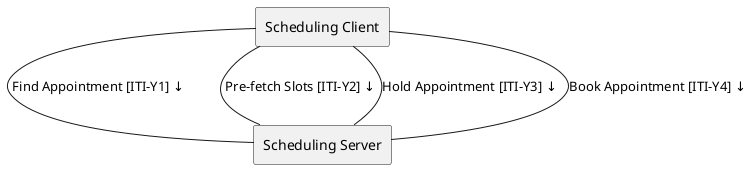 @startuml ActorsAndTransactions
agent "Scheduling Client" as Client
agent "Scheduling Server" as Server
Client -- Server : "Find Appointment [ITI-Y1] ↓"
Client -- Server : "Pre-fetch Slots [ITI-Y2] ↓"
Client -- Server : "Hold Appointment [ITI-Y3] ↓"
Client -- Server : "Book Appointment [ITI-Y4] ↓"
@enduml

